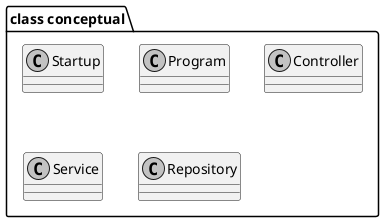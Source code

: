 @startuml
skinparam monochrome true
skinparam classAttributeIconSize 0
 
package "class conceptual" {
    class Startup {

    }

    class Program {

    }

    class Controller {

    }

    class Service {

    }

    class Repository {

    }
}

@enduml